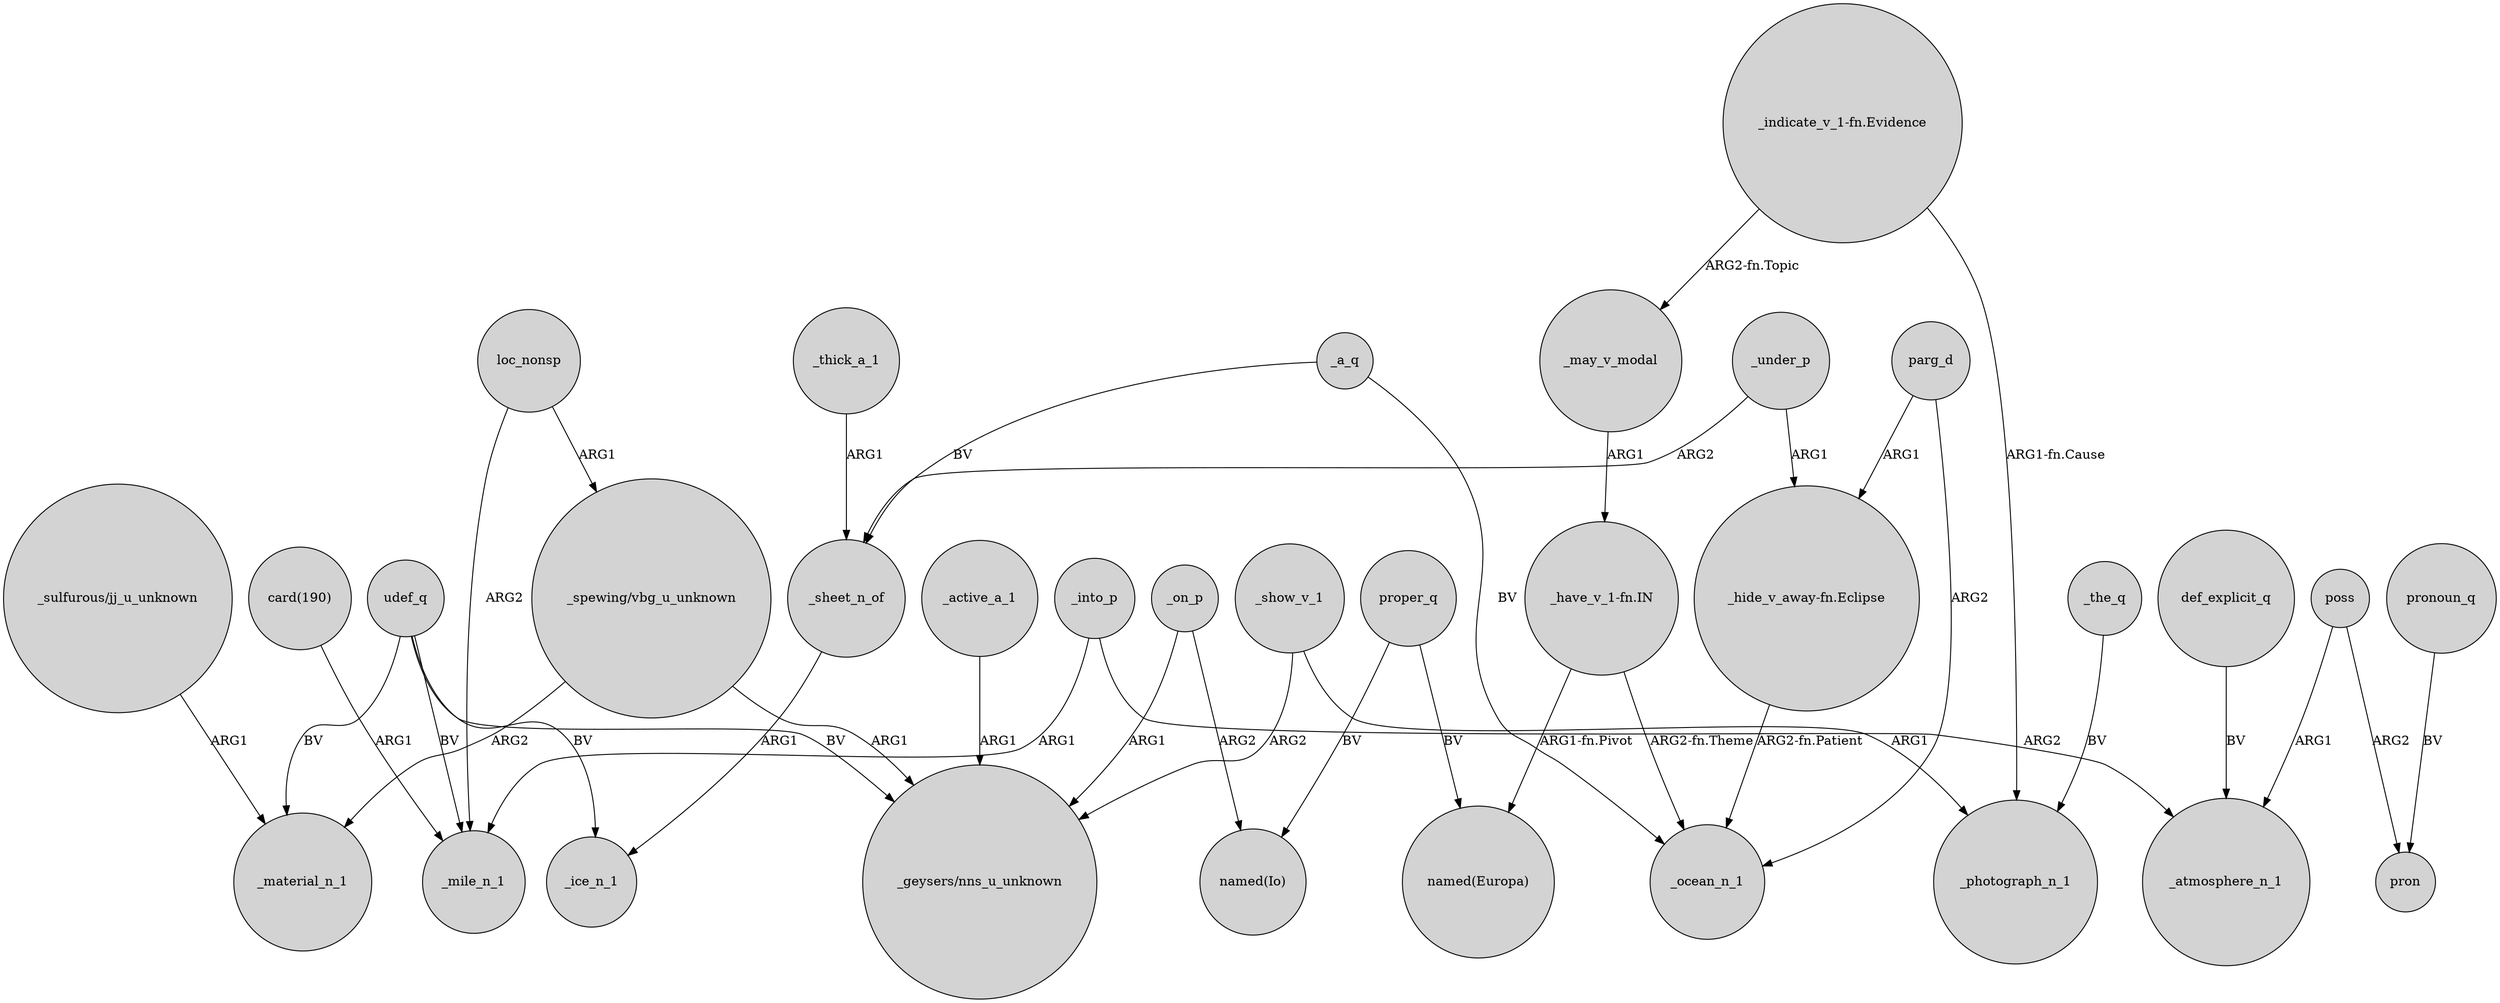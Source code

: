 digraph {
	node [shape=circle style=filled]
	udef_q -> _mile_n_1 [label=BV]
	poss -> pron [label=ARG2]
	"_have_v_1-fn.IN" -> _ocean_n_1 [label="ARG2-fn.Theme"]
	loc_nonsp -> _mile_n_1 [label=ARG2]
	_active_a_1 -> "_geysers/nns_u_unknown" [label=ARG1]
	"_spewing/vbg_u_unknown" -> "_geysers/nns_u_unknown" [label=ARG1]
	parg_d -> "_hide_v_away-fn.Eclipse" [label=ARG1]
	udef_q -> _ice_n_1 [label=BV]
	_on_p -> "_geysers/nns_u_unknown" [label=ARG1]
	_may_v_modal -> "_have_v_1-fn.IN" [label=ARG1]
	loc_nonsp -> "_spewing/vbg_u_unknown" [label=ARG1]
	_on_p -> "named(Io)" [label=ARG2]
	"_spewing/vbg_u_unknown" -> _material_n_1 [label=ARG2]
	_the_q -> _photograph_n_1 [label=BV]
	"_sulfurous/jj_u_unknown" -> _material_n_1 [label=ARG1]
	_into_p -> _mile_n_1 [label=ARG1]
	_into_p -> _atmosphere_n_1 [label=ARG2]
	"_indicate_v_1-fn.Evidence" -> _may_v_modal [label="ARG2-fn.Topic"]
	"_have_v_1-fn.IN" -> "named(Europa)" [label="ARG1-fn.Pivot"]
	_a_q -> _sheet_n_of [label=BV]
	"_hide_v_away-fn.Eclipse" -> _ocean_n_1 [label="ARG2-fn.Patient"]
	proper_q -> "named(Europa)" [label=BV]
	pronoun_q -> pron [label=BV]
	_thick_a_1 -> _sheet_n_of [label=ARG1]
	_show_v_1 -> _photograph_n_1 [label=ARG1]
	"_indicate_v_1-fn.Evidence" -> _photograph_n_1 [label="ARG1-fn.Cause"]
	parg_d -> _ocean_n_1 [label=ARG2]
	udef_q -> "_geysers/nns_u_unknown" [label=BV]
	poss -> _atmosphere_n_1 [label=ARG1]
	def_explicit_q -> _atmosphere_n_1 [label=BV]
	_sheet_n_of -> _ice_n_1 [label=ARG1]
	_under_p -> _sheet_n_of [label=ARG2]
	_a_q -> _ocean_n_1 [label=BV]
	_show_v_1 -> "_geysers/nns_u_unknown" [label=ARG2]
	"card(190)" -> _mile_n_1 [label=ARG1]
	udef_q -> _material_n_1 [label=BV]
	_under_p -> "_hide_v_away-fn.Eclipse" [label=ARG1]
	proper_q -> "named(Io)" [label=BV]
}

